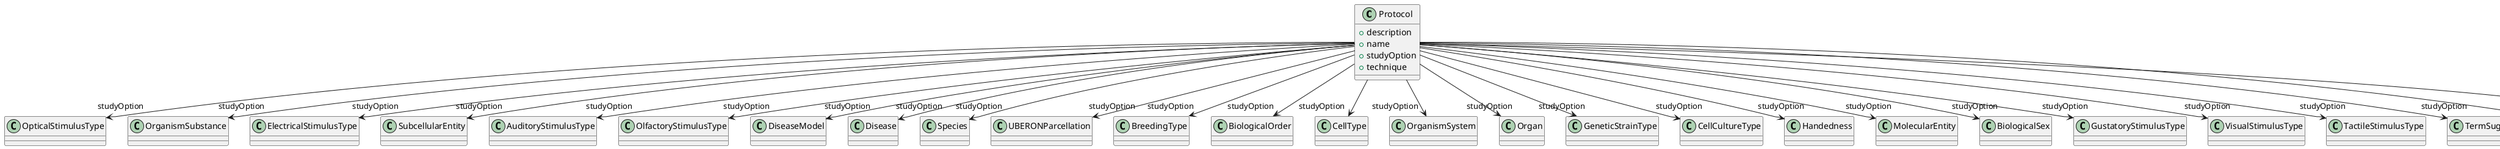 @startuml
class Protocol {
+description
+name
+studyOption
+technique

}
Protocol -d-> "studyOption" OpticalStimulusType
Protocol -d-> "studyOption" OrganismSubstance
Protocol -d-> "studyOption" ElectricalStimulusType
Protocol -d-> "studyOption" SubcellularEntity
Protocol -d-> "studyOption" AuditoryStimulusType
Protocol -d-> "studyOption" OlfactoryStimulusType
Protocol -d-> "studyOption" DiseaseModel
Protocol -d-> "studyOption" Disease
Protocol -d-> "studyOption" Species
Protocol -d-> "studyOption" UBERONParcellation
Protocol -d-> "studyOption" BreedingType
Protocol -d-> "studyOption" BiologicalOrder
Protocol -d-> "studyOption" CellType
Protocol -d-> "studyOption" OrganismSystem
Protocol -d-> "studyOption" Organ
Protocol -d-> "studyOption" GeneticStrainType
Protocol -d-> "studyOption" CellCultureType
Protocol -d-> "studyOption" Handedness
Protocol -d-> "studyOption" MolecularEntity
Protocol -d-> "studyOption" BiologicalSex
Protocol -d-> "studyOption" GustatoryStimulusType
Protocol -d-> "studyOption" VisualStimulusType
Protocol -d-> "studyOption" TactileStimulusType
Protocol -d-> "studyOption" TermSuggestion
Protocol -d-> "studyOption" AnatomicalEntity
Protocol -d-> "technique" Technique

@enduml